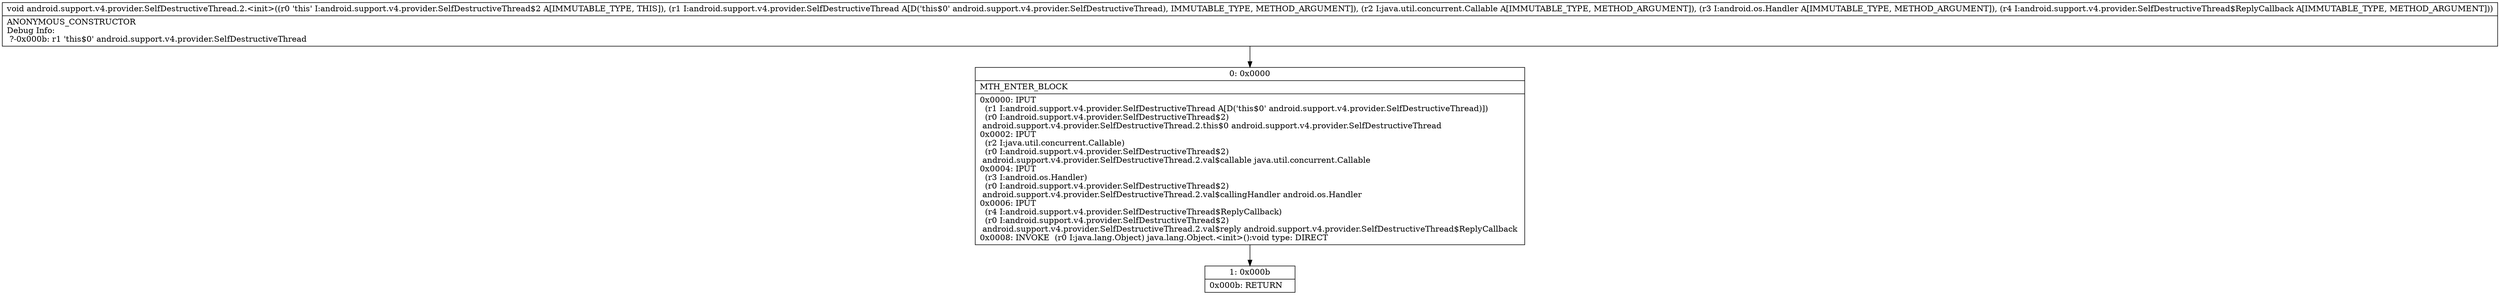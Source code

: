 digraph "CFG forandroid.support.v4.provider.SelfDestructiveThread.2.\<init\>(Landroid\/support\/v4\/provider\/SelfDestructiveThread;Ljava\/util\/concurrent\/Callable;Landroid\/os\/Handler;Landroid\/support\/v4\/provider\/SelfDestructiveThread$ReplyCallback;)V" {
Node_0 [shape=record,label="{0\:\ 0x0000|MTH_ENTER_BLOCK\l|0x0000: IPUT  \l  (r1 I:android.support.v4.provider.SelfDestructiveThread A[D('this$0' android.support.v4.provider.SelfDestructiveThread)])\l  (r0 I:android.support.v4.provider.SelfDestructiveThread$2)\l android.support.v4.provider.SelfDestructiveThread.2.this$0 android.support.v4.provider.SelfDestructiveThread \l0x0002: IPUT  \l  (r2 I:java.util.concurrent.Callable)\l  (r0 I:android.support.v4.provider.SelfDestructiveThread$2)\l android.support.v4.provider.SelfDestructiveThread.2.val$callable java.util.concurrent.Callable \l0x0004: IPUT  \l  (r3 I:android.os.Handler)\l  (r0 I:android.support.v4.provider.SelfDestructiveThread$2)\l android.support.v4.provider.SelfDestructiveThread.2.val$callingHandler android.os.Handler \l0x0006: IPUT  \l  (r4 I:android.support.v4.provider.SelfDestructiveThread$ReplyCallback)\l  (r0 I:android.support.v4.provider.SelfDestructiveThread$2)\l android.support.v4.provider.SelfDestructiveThread.2.val$reply android.support.v4.provider.SelfDestructiveThread$ReplyCallback \l0x0008: INVOKE  (r0 I:java.lang.Object) java.lang.Object.\<init\>():void type: DIRECT \l}"];
Node_1 [shape=record,label="{1\:\ 0x000b|0x000b: RETURN   \l}"];
MethodNode[shape=record,label="{void android.support.v4.provider.SelfDestructiveThread.2.\<init\>((r0 'this' I:android.support.v4.provider.SelfDestructiveThread$2 A[IMMUTABLE_TYPE, THIS]), (r1 I:android.support.v4.provider.SelfDestructiveThread A[D('this$0' android.support.v4.provider.SelfDestructiveThread), IMMUTABLE_TYPE, METHOD_ARGUMENT]), (r2 I:java.util.concurrent.Callable A[IMMUTABLE_TYPE, METHOD_ARGUMENT]), (r3 I:android.os.Handler A[IMMUTABLE_TYPE, METHOD_ARGUMENT]), (r4 I:android.support.v4.provider.SelfDestructiveThread$ReplyCallback A[IMMUTABLE_TYPE, METHOD_ARGUMENT]))  | ANONYMOUS_CONSTRUCTOR\lDebug Info:\l  ?\-0x000b: r1 'this$0' android.support.v4.provider.SelfDestructiveThread\l}"];
MethodNode -> Node_0;
Node_0 -> Node_1;
}

